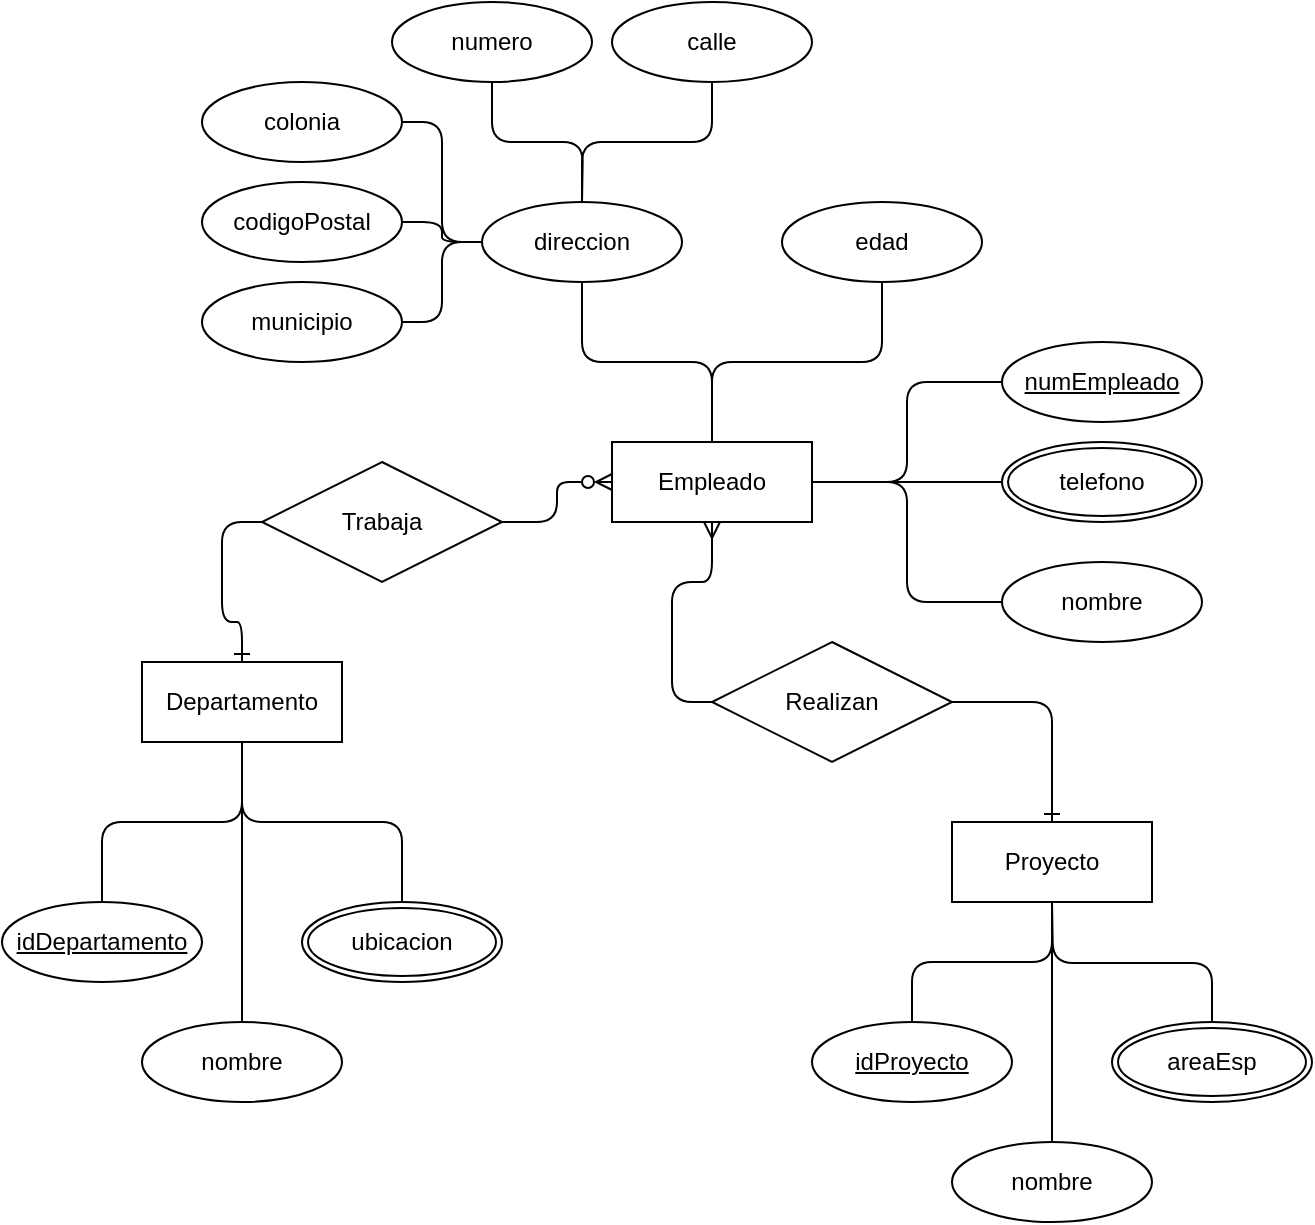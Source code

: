 <mxfile version="24.4.9" type="github">
  <diagram name="Page-1" id="oj7cWV6Gg2kIIMJUYh-4">
    <mxGraphModel dx="1434" dy="789" grid="1" gridSize="10" guides="1" tooltips="1" connect="1" arrows="1" fold="1" page="1" pageScale="1" pageWidth="850" pageHeight="1100" math="0" shadow="0">
      <root>
        <mxCell id="0" />
        <mxCell id="1" parent="0" />
        <mxCell id="C2Z2Ot7HqHP1wjBhsxZE-1" value="Proyecto" style="whiteSpace=wrap;html=1;align=center;" vertex="1" parent="1">
          <mxGeometry x="555" y="480" width="100" height="40" as="geometry" />
        </mxCell>
        <mxCell id="C2Z2Ot7HqHP1wjBhsxZE-2" value="Empleado" style="whiteSpace=wrap;html=1;align=center;" vertex="1" parent="1">
          <mxGeometry x="385" y="290" width="100" height="40" as="geometry" />
        </mxCell>
        <mxCell id="C2Z2Ot7HqHP1wjBhsxZE-3" value="Departamento" style="whiteSpace=wrap;html=1;align=center;" vertex="1" parent="1">
          <mxGeometry x="150" y="400" width="100" height="40" as="geometry" />
        </mxCell>
        <mxCell id="C2Z2Ot7HqHP1wjBhsxZE-11" style="edgeStyle=orthogonalEdgeStyle;rounded=1;orthogonalLoop=1;jettySize=auto;html=1;exitX=0.5;exitY=0;exitDx=0;exitDy=0;entryX=0.5;entryY=1;entryDx=0;entryDy=0;endArrow=none;endFill=0;curved=0;" edge="1" parent="1" source="C2Z2Ot7HqHP1wjBhsxZE-4" target="C2Z2Ot7HqHP1wjBhsxZE-3">
          <mxGeometry relative="1" as="geometry" />
        </mxCell>
        <mxCell id="C2Z2Ot7HqHP1wjBhsxZE-4" value="nombre" style="ellipse;whiteSpace=wrap;html=1;align=center;" vertex="1" parent="1">
          <mxGeometry x="150" y="580" width="100" height="40" as="geometry" />
        </mxCell>
        <mxCell id="C2Z2Ot7HqHP1wjBhsxZE-8" style="edgeStyle=orthogonalEdgeStyle;rounded=1;orthogonalLoop=1;jettySize=auto;html=1;exitX=0.5;exitY=0;exitDx=0;exitDy=0;entryX=0.5;entryY=1;entryDx=0;entryDy=0;endArrow=none;endFill=0;curved=0;" edge="1" parent="1" source="C2Z2Ot7HqHP1wjBhsxZE-6" target="C2Z2Ot7HqHP1wjBhsxZE-3">
          <mxGeometry relative="1" as="geometry" />
        </mxCell>
        <mxCell id="C2Z2Ot7HqHP1wjBhsxZE-6" value="idDepartamento" style="ellipse;whiteSpace=wrap;html=1;align=center;fontStyle=4;" vertex="1" parent="1">
          <mxGeometry x="80" y="520" width="100" height="40" as="geometry" />
        </mxCell>
        <mxCell id="C2Z2Ot7HqHP1wjBhsxZE-9" style="edgeStyle=orthogonalEdgeStyle;rounded=1;orthogonalLoop=1;jettySize=auto;html=1;exitX=0.5;exitY=0;exitDx=0;exitDy=0;endArrow=none;endFill=0;entryX=0.5;entryY=1;entryDx=0;entryDy=0;curved=0;" edge="1" parent="1" source="C2Z2Ot7HqHP1wjBhsxZE-7" target="C2Z2Ot7HqHP1wjBhsxZE-3">
          <mxGeometry relative="1" as="geometry">
            <mxPoint x="200" y="440" as="targetPoint" />
          </mxGeometry>
        </mxCell>
        <mxCell id="C2Z2Ot7HqHP1wjBhsxZE-7" value="ubicacion" style="ellipse;shape=doubleEllipse;margin=3;whiteSpace=wrap;html=1;align=center;" vertex="1" parent="1">
          <mxGeometry x="230" y="520" width="100" height="40" as="geometry" />
        </mxCell>
        <mxCell id="C2Z2Ot7HqHP1wjBhsxZE-38" style="edgeStyle=orthogonalEdgeStyle;rounded=1;orthogonalLoop=1;jettySize=auto;html=1;exitX=0;exitY=0.5;exitDx=0;exitDy=0;entryX=1;entryY=0.5;entryDx=0;entryDy=0;endArrow=none;endFill=0;curved=0;" edge="1" parent="1" source="C2Z2Ot7HqHP1wjBhsxZE-12" target="C2Z2Ot7HqHP1wjBhsxZE-2">
          <mxGeometry relative="1" as="geometry" />
        </mxCell>
        <mxCell id="C2Z2Ot7HqHP1wjBhsxZE-12" value="numEmpleado" style="ellipse;whiteSpace=wrap;html=1;align=center;fontStyle=4;" vertex="1" parent="1">
          <mxGeometry x="580" y="240" width="100" height="40" as="geometry" />
        </mxCell>
        <mxCell id="C2Z2Ot7HqHP1wjBhsxZE-41" style="edgeStyle=orthogonalEdgeStyle;rounded=1;orthogonalLoop=1;jettySize=auto;html=1;exitX=0;exitY=0.5;exitDx=0;exitDy=0;entryX=1;entryY=0.5;entryDx=0;entryDy=0;endArrow=none;endFill=0;curved=0;" edge="1" parent="1" source="C2Z2Ot7HqHP1wjBhsxZE-13" target="C2Z2Ot7HqHP1wjBhsxZE-2">
          <mxGeometry relative="1" as="geometry" />
        </mxCell>
        <mxCell id="C2Z2Ot7HqHP1wjBhsxZE-13" value="nombre" style="ellipse;whiteSpace=wrap;html=1;align=center;" vertex="1" parent="1">
          <mxGeometry x="580" y="350" width="100" height="40" as="geometry" />
        </mxCell>
        <mxCell id="C2Z2Ot7HqHP1wjBhsxZE-39" style="edgeStyle=orthogonalEdgeStyle;rounded=1;orthogonalLoop=1;jettySize=auto;html=1;exitX=0;exitY=0.5;exitDx=0;exitDy=0;entryX=1;entryY=0.5;entryDx=0;entryDy=0;endArrow=none;endFill=0;curved=0;" edge="1" parent="1" source="C2Z2Ot7HqHP1wjBhsxZE-16" target="C2Z2Ot7HqHP1wjBhsxZE-2">
          <mxGeometry relative="1" as="geometry" />
        </mxCell>
        <mxCell id="C2Z2Ot7HqHP1wjBhsxZE-16" value="telefono" style="ellipse;shape=doubleEllipse;margin=3;whiteSpace=wrap;html=1;align=center;" vertex="1" parent="1">
          <mxGeometry x="580" y="290" width="100" height="40" as="geometry" />
        </mxCell>
        <mxCell id="C2Z2Ot7HqHP1wjBhsxZE-20" style="edgeStyle=orthogonalEdgeStyle;rounded=1;orthogonalLoop=1;jettySize=auto;html=1;exitX=0.5;exitY=1;exitDx=0;exitDy=0;entryX=0.5;entryY=0;entryDx=0;entryDy=0;endArrow=none;endFill=0;curved=0;" edge="1" parent="1" source="C2Z2Ot7HqHP1wjBhsxZE-18" target="C2Z2Ot7HqHP1wjBhsxZE-2">
          <mxGeometry relative="1" as="geometry" />
        </mxCell>
        <mxCell id="C2Z2Ot7HqHP1wjBhsxZE-18" value="edad" style="ellipse;whiteSpace=wrap;html=1;align=center;" vertex="1" parent="1">
          <mxGeometry x="470" y="170" width="100" height="40" as="geometry" />
        </mxCell>
        <mxCell id="C2Z2Ot7HqHP1wjBhsxZE-21" style="edgeStyle=orthogonalEdgeStyle;rounded=1;orthogonalLoop=1;jettySize=auto;html=1;exitX=0.5;exitY=1;exitDx=0;exitDy=0;entryX=0.5;entryY=0;entryDx=0;entryDy=0;endArrow=none;endFill=0;curved=0;" edge="1" parent="1" source="C2Z2Ot7HqHP1wjBhsxZE-19" target="C2Z2Ot7HqHP1wjBhsxZE-2">
          <mxGeometry relative="1" as="geometry" />
        </mxCell>
        <mxCell id="C2Z2Ot7HqHP1wjBhsxZE-19" value="direccion" style="ellipse;whiteSpace=wrap;html=1;align=center;" vertex="1" parent="1">
          <mxGeometry x="320" y="170" width="100" height="40" as="geometry" />
        </mxCell>
        <mxCell id="C2Z2Ot7HqHP1wjBhsxZE-27" style="edgeStyle=orthogonalEdgeStyle;rounded=1;orthogonalLoop=1;jettySize=auto;html=1;exitX=0.5;exitY=1;exitDx=0;exitDy=0;entryX=0.5;entryY=0;entryDx=0;entryDy=0;endArrow=none;endFill=0;curved=0;" edge="1" parent="1" source="C2Z2Ot7HqHP1wjBhsxZE-22" target="C2Z2Ot7HqHP1wjBhsxZE-19">
          <mxGeometry relative="1" as="geometry" />
        </mxCell>
        <mxCell id="C2Z2Ot7HqHP1wjBhsxZE-22" value="calle" style="ellipse;whiteSpace=wrap;html=1;align=center;" vertex="1" parent="1">
          <mxGeometry x="385" y="70" width="100" height="40" as="geometry" />
        </mxCell>
        <mxCell id="C2Z2Ot7HqHP1wjBhsxZE-30" style="edgeStyle=orthogonalEdgeStyle;rounded=1;orthogonalLoop=1;jettySize=auto;html=1;exitX=1;exitY=0.5;exitDx=0;exitDy=0;entryX=0;entryY=0.5;entryDx=0;entryDy=0;endArrow=none;endFill=0;curved=0;" edge="1" parent="1" source="C2Z2Ot7HqHP1wjBhsxZE-23" target="C2Z2Ot7HqHP1wjBhsxZE-19">
          <mxGeometry relative="1" as="geometry" />
        </mxCell>
        <mxCell id="C2Z2Ot7HqHP1wjBhsxZE-23" value="codigoPostal" style="ellipse;whiteSpace=wrap;html=1;align=center;" vertex="1" parent="1">
          <mxGeometry x="180" y="160" width="100" height="40" as="geometry" />
        </mxCell>
        <mxCell id="C2Z2Ot7HqHP1wjBhsxZE-28" style="edgeStyle=orthogonalEdgeStyle;rounded=1;orthogonalLoop=1;jettySize=auto;html=1;exitX=0.5;exitY=1;exitDx=0;exitDy=0;endArrow=none;endFill=0;curved=0;" edge="1" parent="1" source="C2Z2Ot7HqHP1wjBhsxZE-24">
          <mxGeometry relative="1" as="geometry">
            <mxPoint x="370" y="170" as="targetPoint" />
          </mxGeometry>
        </mxCell>
        <mxCell id="C2Z2Ot7HqHP1wjBhsxZE-24" value="numero" style="ellipse;whiteSpace=wrap;html=1;align=center;" vertex="1" parent="1">
          <mxGeometry x="275" y="70" width="100" height="40" as="geometry" />
        </mxCell>
        <mxCell id="C2Z2Ot7HqHP1wjBhsxZE-29" style="edgeStyle=orthogonalEdgeStyle;rounded=1;orthogonalLoop=1;jettySize=auto;html=1;exitX=1;exitY=0.5;exitDx=0;exitDy=0;entryX=0;entryY=0.5;entryDx=0;entryDy=0;endArrow=none;endFill=0;curved=0;" edge="1" parent="1" source="C2Z2Ot7HqHP1wjBhsxZE-25" target="C2Z2Ot7HqHP1wjBhsxZE-19">
          <mxGeometry relative="1" as="geometry" />
        </mxCell>
        <mxCell id="C2Z2Ot7HqHP1wjBhsxZE-25" value="colonia" style="ellipse;whiteSpace=wrap;html=1;align=center;" vertex="1" parent="1">
          <mxGeometry x="180" y="110" width="100" height="40" as="geometry" />
        </mxCell>
        <mxCell id="C2Z2Ot7HqHP1wjBhsxZE-26" value="municipio" style="ellipse;whiteSpace=wrap;html=1;align=center;" vertex="1" parent="1">
          <mxGeometry x="180" y="210" width="100" height="40" as="geometry" />
        </mxCell>
        <mxCell id="C2Z2Ot7HqHP1wjBhsxZE-31" style="edgeStyle=orthogonalEdgeStyle;rounded=1;orthogonalLoop=1;jettySize=auto;html=1;exitX=1;exitY=0.5;exitDx=0;exitDy=0;entryX=0;entryY=0.5;entryDx=0;entryDy=0;endArrow=none;endFill=0;curved=0;" edge="1" parent="1" source="C2Z2Ot7HqHP1wjBhsxZE-26" target="C2Z2Ot7HqHP1wjBhsxZE-19">
          <mxGeometry relative="1" as="geometry" />
        </mxCell>
        <mxCell id="C2Z2Ot7HqHP1wjBhsxZE-35" style="edgeStyle=orthogonalEdgeStyle;rounded=1;orthogonalLoop=1;jettySize=auto;html=1;exitX=0.5;exitY=0;exitDx=0;exitDy=0;entryX=0.5;entryY=1;entryDx=0;entryDy=0;endArrow=none;endFill=0;curved=0;" edge="1" parent="1" source="C2Z2Ot7HqHP1wjBhsxZE-32" target="C2Z2Ot7HqHP1wjBhsxZE-1">
          <mxGeometry relative="1" as="geometry" />
        </mxCell>
        <mxCell id="C2Z2Ot7HqHP1wjBhsxZE-32" value="idProyecto" style="ellipse;whiteSpace=wrap;html=1;align=center;fontStyle=4;" vertex="1" parent="1">
          <mxGeometry x="485" y="580" width="100" height="40" as="geometry" />
        </mxCell>
        <mxCell id="C2Z2Ot7HqHP1wjBhsxZE-37" style="edgeStyle=orthogonalEdgeStyle;rounded=1;orthogonalLoop=1;jettySize=auto;html=1;exitX=0.5;exitY=0;exitDx=0;exitDy=0;endArrow=none;endFill=0;curved=0;" edge="1" parent="1" source="C2Z2Ot7HqHP1wjBhsxZE-33">
          <mxGeometry relative="1" as="geometry">
            <mxPoint x="605" y="520" as="targetPoint" />
          </mxGeometry>
        </mxCell>
        <mxCell id="C2Z2Ot7HqHP1wjBhsxZE-33" value="areaEsp" style="ellipse;shape=doubleEllipse;margin=3;whiteSpace=wrap;html=1;align=center;" vertex="1" parent="1">
          <mxGeometry x="635" y="580" width="100" height="40" as="geometry" />
        </mxCell>
        <mxCell id="C2Z2Ot7HqHP1wjBhsxZE-36" style="edgeStyle=orthogonalEdgeStyle;rounded=1;orthogonalLoop=1;jettySize=auto;html=1;exitX=0.5;exitY=0;exitDx=0;exitDy=0;endArrow=none;endFill=0;curved=0;" edge="1" parent="1" source="C2Z2Ot7HqHP1wjBhsxZE-34">
          <mxGeometry relative="1" as="geometry">
            <mxPoint x="605" y="520" as="targetPoint" />
          </mxGeometry>
        </mxCell>
        <mxCell id="C2Z2Ot7HqHP1wjBhsxZE-34" value="nombre" style="ellipse;whiteSpace=wrap;html=1;align=center;" vertex="1" parent="1">
          <mxGeometry x="555" y="640" width="100" height="40" as="geometry" />
        </mxCell>
        <mxCell id="C2Z2Ot7HqHP1wjBhsxZE-44" style="edgeStyle=orthogonalEdgeStyle;rounded=1;orthogonalLoop=1;jettySize=auto;html=1;exitX=0;exitY=0.5;exitDx=0;exitDy=0;entryX=0.5;entryY=1;entryDx=0;entryDy=0;endArrow=ERmany;endFill=0;curved=0;startArrow=none;startFill=0;" edge="1" parent="1" source="C2Z2Ot7HqHP1wjBhsxZE-42" target="C2Z2Ot7HqHP1wjBhsxZE-2">
          <mxGeometry relative="1" as="geometry" />
        </mxCell>
        <mxCell id="C2Z2Ot7HqHP1wjBhsxZE-45" style="edgeStyle=orthogonalEdgeStyle;rounded=1;orthogonalLoop=1;jettySize=auto;html=1;exitX=1;exitY=0.5;exitDx=0;exitDy=0;entryX=0.5;entryY=0;entryDx=0;entryDy=0;endArrow=ERone;endFill=0;curved=0;startArrow=none;startFill=0;" edge="1" parent="1" source="C2Z2Ot7HqHP1wjBhsxZE-42" target="C2Z2Ot7HqHP1wjBhsxZE-1">
          <mxGeometry relative="1" as="geometry" />
        </mxCell>
        <mxCell id="C2Z2Ot7HqHP1wjBhsxZE-42" value="Realizan" style="shape=rhombus;perimeter=rhombusPerimeter;whiteSpace=wrap;html=1;align=center;rotation=0;" vertex="1" parent="1">
          <mxGeometry x="435" y="390" width="120" height="60" as="geometry" />
        </mxCell>
        <mxCell id="C2Z2Ot7HqHP1wjBhsxZE-46" style="edgeStyle=orthogonalEdgeStyle;rounded=1;orthogonalLoop=1;jettySize=auto;html=1;exitX=1;exitY=0.5;exitDx=0;exitDy=0;entryX=0;entryY=0.5;entryDx=0;entryDy=0;endArrow=ERzeroToMany;endFill=0;curved=0;" edge="1" parent="1" source="C2Z2Ot7HqHP1wjBhsxZE-43" target="C2Z2Ot7HqHP1wjBhsxZE-2">
          <mxGeometry relative="1" as="geometry" />
        </mxCell>
        <mxCell id="C2Z2Ot7HqHP1wjBhsxZE-47" style="edgeStyle=orthogonalEdgeStyle;rounded=1;orthogonalLoop=1;jettySize=auto;html=1;exitX=0;exitY=0.5;exitDx=0;exitDy=0;entryX=0.5;entryY=0;entryDx=0;entryDy=0;endArrow=ERone;endFill=0;curved=0;startArrow=none;startFill=0;" edge="1" parent="1" source="C2Z2Ot7HqHP1wjBhsxZE-43" target="C2Z2Ot7HqHP1wjBhsxZE-3">
          <mxGeometry relative="1" as="geometry" />
        </mxCell>
        <mxCell id="C2Z2Ot7HqHP1wjBhsxZE-43" value="Trabaja" style="shape=rhombus;perimeter=rhombusPerimeter;whiteSpace=wrap;html=1;align=center;" vertex="1" parent="1">
          <mxGeometry x="210" y="300" width="120" height="60" as="geometry" />
        </mxCell>
      </root>
    </mxGraphModel>
  </diagram>
</mxfile>
